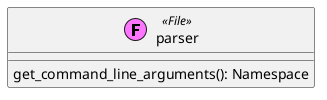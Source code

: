 @startuml
!$file = "(F,#ff75ff) File"
class parser <<$file>>{
    get_command_line_arguments(): Namespace
}

@enduml